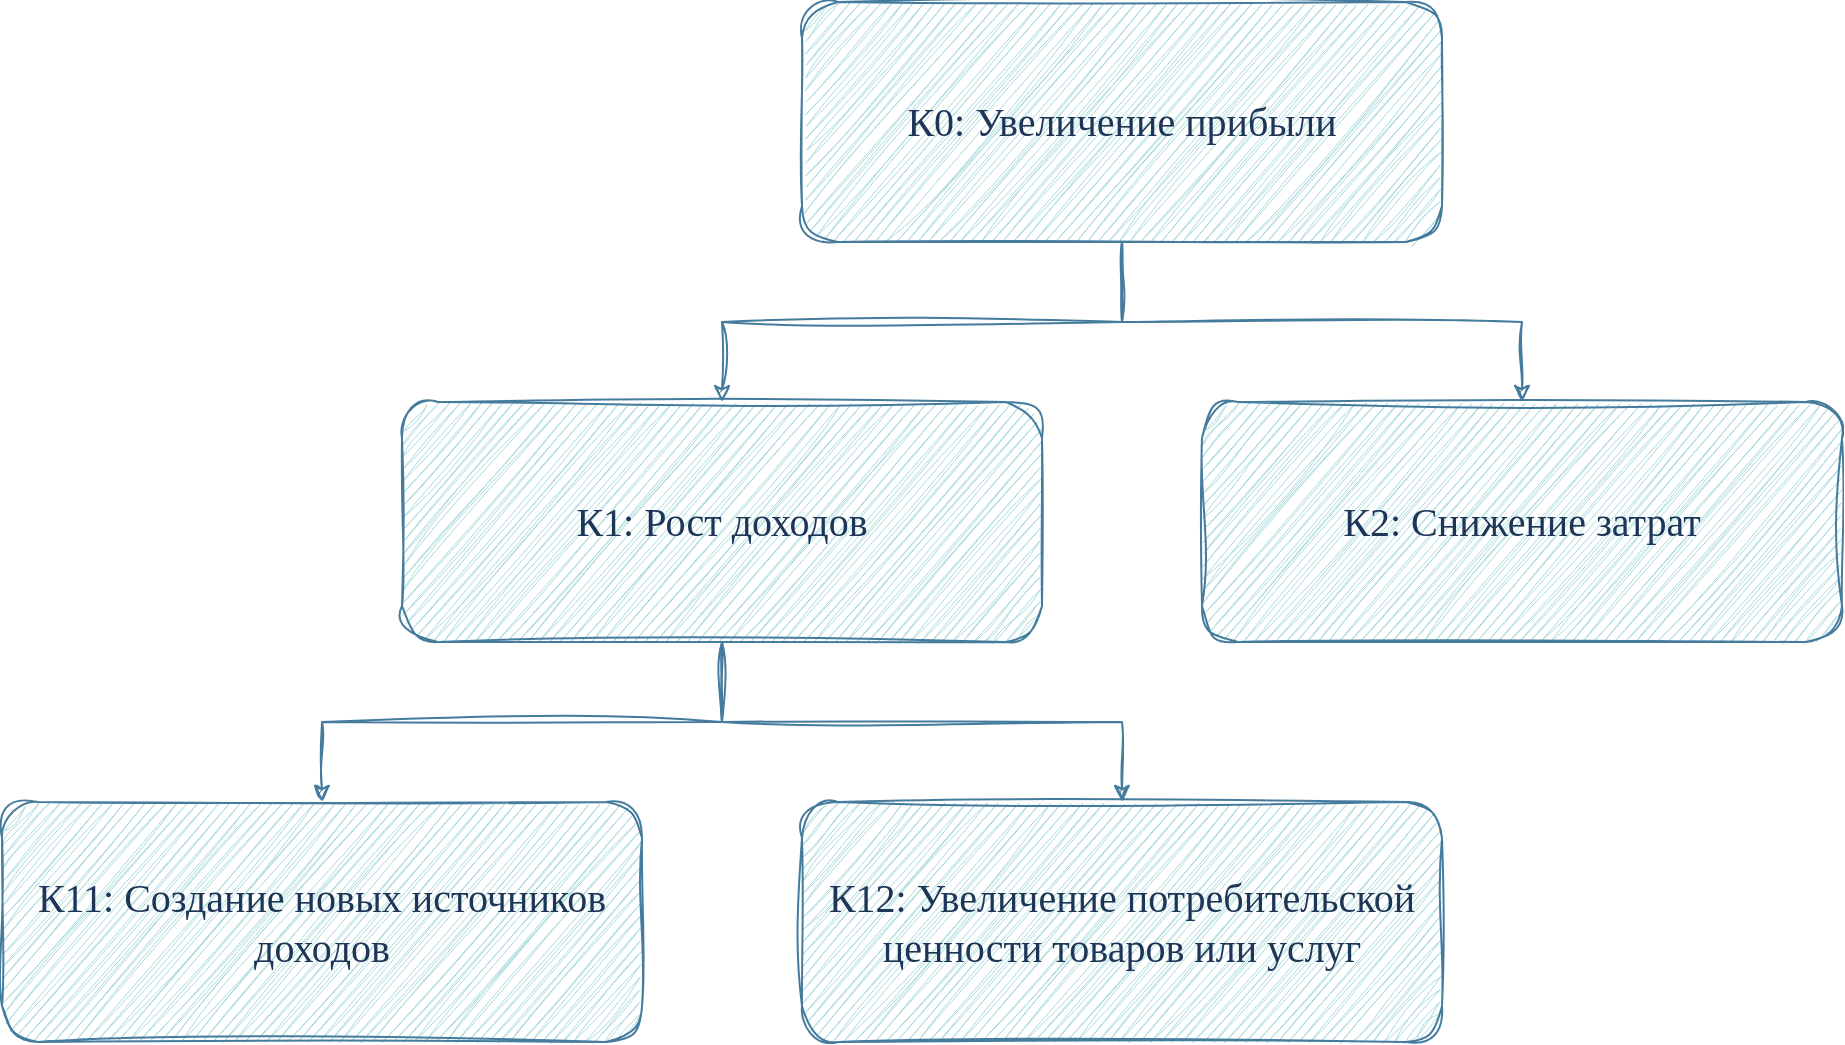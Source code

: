<mxfile version="20.8.23" type="github">
  <diagram name="Страница 1" id="RV35ipoRJLQ8wCQzoW5x">
    <mxGraphModel dx="1736" dy="617" grid="1" gridSize="10" guides="1" tooltips="1" connect="1" arrows="1" fold="1" page="1" pageScale="1" pageWidth="827" pageHeight="1169" math="0" shadow="0">
      <root>
        <mxCell id="0" />
        <mxCell id="1" parent="0" />
        <mxCell id="LOLeLqk4cq47guXvlNfQ-6" style="edgeStyle=orthogonalEdgeStyle;rounded=0;sketch=1;hachureGap=4;jiggle=2;curveFitting=1;orthogonalLoop=1;jettySize=auto;html=1;entryX=0.5;entryY=0;entryDx=0;entryDy=0;fontFamily=Verdana;fontSize=16;labelBackgroundColor=none;strokeColor=#457B9D;fontColor=default;" edge="1" parent="1" source="LOLeLqk4cq47guXvlNfQ-1" target="LOLeLqk4cq47guXvlNfQ-3">
          <mxGeometry relative="1" as="geometry" />
        </mxCell>
        <mxCell id="LOLeLqk4cq47guXvlNfQ-7" style="edgeStyle=orthogonalEdgeStyle;rounded=0;sketch=1;hachureGap=4;jiggle=2;curveFitting=1;orthogonalLoop=1;jettySize=auto;html=1;entryX=0.5;entryY=0;entryDx=0;entryDy=0;fontFamily=Verdana;fontSize=16;labelBackgroundColor=none;strokeColor=#457B9D;fontColor=default;" edge="1" parent="1" source="LOLeLqk4cq47guXvlNfQ-1" target="LOLeLqk4cq47guXvlNfQ-2">
          <mxGeometry relative="1" as="geometry" />
        </mxCell>
        <mxCell id="LOLeLqk4cq47guXvlNfQ-1" value="&lt;font face=&quot;Verdana&quot;&gt;К0: Увеличение прибыли&lt;/font&gt;" style="rounded=1;whiteSpace=wrap;html=1;sketch=1;hachureGap=4;jiggle=2;curveFitting=1;fontFamily=Architects Daughter;fontSource=https%3A%2F%2Ffonts.googleapis.com%2Fcss%3Ffamily%3DArchitects%2BDaughter;fontSize=20;labelBackgroundColor=none;fillColor=#A8DADC;strokeColor=#457B9D;fontColor=#1D3557;" vertex="1" parent="1">
          <mxGeometry x="280" y="120" width="320" height="120" as="geometry" />
        </mxCell>
        <mxCell id="LOLeLqk4cq47guXvlNfQ-8" style="edgeStyle=orthogonalEdgeStyle;rounded=0;sketch=1;hachureGap=4;jiggle=2;curveFitting=1;orthogonalLoop=1;jettySize=auto;html=1;entryX=0.5;entryY=0;entryDx=0;entryDy=0;strokeColor=#457B9D;fontFamily=Architects Daughter;fontSource=https%3A%2F%2Ffonts.googleapis.com%2Fcss%3Ffamily%3DArchitects%2BDaughter;fontSize=16;fontColor=#1D3557;fillColor=#A8DADC;" edge="1" parent="1" source="LOLeLqk4cq47guXvlNfQ-2" target="LOLeLqk4cq47guXvlNfQ-4">
          <mxGeometry relative="1" as="geometry" />
        </mxCell>
        <mxCell id="LOLeLqk4cq47guXvlNfQ-9" style="edgeStyle=orthogonalEdgeStyle;rounded=0;sketch=1;hachureGap=4;jiggle=2;curveFitting=1;orthogonalLoop=1;jettySize=auto;html=1;entryX=0.5;entryY=0;entryDx=0;entryDy=0;strokeColor=#457B9D;fontFamily=Architects Daughter;fontSource=https%3A%2F%2Ffonts.googleapis.com%2Fcss%3Ffamily%3DArchitects%2BDaughter;fontSize=16;fontColor=#1D3557;fillColor=#A8DADC;" edge="1" parent="1" source="LOLeLqk4cq47guXvlNfQ-2" target="LOLeLqk4cq47guXvlNfQ-5">
          <mxGeometry relative="1" as="geometry" />
        </mxCell>
        <mxCell id="LOLeLqk4cq47guXvlNfQ-2" value="&lt;font face=&quot;Verdana&quot;&gt;К1: Рост доходов&lt;/font&gt;" style="rounded=1;whiteSpace=wrap;html=1;sketch=1;hachureGap=4;jiggle=2;curveFitting=1;fontFamily=Architects Daughter;fontSource=https%3A%2F%2Ffonts.googleapis.com%2Fcss%3Ffamily%3DArchitects%2BDaughter;fontSize=20;labelBackgroundColor=none;fillColor=#A8DADC;strokeColor=#457B9D;fontColor=#1D3557;" vertex="1" parent="1">
          <mxGeometry x="80" y="320" width="320" height="120" as="geometry" />
        </mxCell>
        <mxCell id="LOLeLqk4cq47guXvlNfQ-3" value="&lt;font face=&quot;Verdana&quot;&gt;К2: Снижение затрат&lt;/font&gt;" style="rounded=1;whiteSpace=wrap;html=1;sketch=1;hachureGap=4;jiggle=2;curveFitting=1;fontFamily=Architects Daughter;fontSource=https%3A%2F%2Ffonts.googleapis.com%2Fcss%3Ffamily%3DArchitects%2BDaughter;fontSize=20;labelBackgroundColor=none;fillColor=#A8DADC;strokeColor=#457B9D;fontColor=#1D3557;" vertex="1" parent="1">
          <mxGeometry x="480" y="320" width="320" height="120" as="geometry" />
        </mxCell>
        <mxCell id="LOLeLqk4cq47guXvlNfQ-4" value="&lt;font face=&quot;Verdana&quot;&gt;К11: Создание новых источников доходов&lt;/font&gt;" style="rounded=1;whiteSpace=wrap;html=1;sketch=1;hachureGap=4;jiggle=2;curveFitting=1;fontFamily=Architects Daughter;fontSource=https%3A%2F%2Ffonts.googleapis.com%2Fcss%3Ffamily%3DArchitects%2BDaughter;fontSize=20;labelBackgroundColor=none;fillColor=#A8DADC;strokeColor=#457B9D;fontColor=#1D3557;" vertex="1" parent="1">
          <mxGeometry x="-120" y="520" width="320" height="120" as="geometry" />
        </mxCell>
        <mxCell id="LOLeLqk4cq47guXvlNfQ-5" value="&lt;font face=&quot;Verdana&quot;&gt;К12: Увеличение потребительской ценности товаров или услуг&lt;/font&gt;" style="rounded=1;whiteSpace=wrap;html=1;sketch=1;hachureGap=4;jiggle=2;curveFitting=1;fontFamily=Architects Daughter;fontSource=https%3A%2F%2Ffonts.googleapis.com%2Fcss%3Ffamily%3DArchitects%2BDaughter;fontSize=20;labelBackgroundColor=none;fillColor=#A8DADC;strokeColor=#457B9D;fontColor=#1D3557;" vertex="1" parent="1">
          <mxGeometry x="280" y="520" width="320" height="120" as="geometry" />
        </mxCell>
      </root>
    </mxGraphModel>
  </diagram>
</mxfile>
